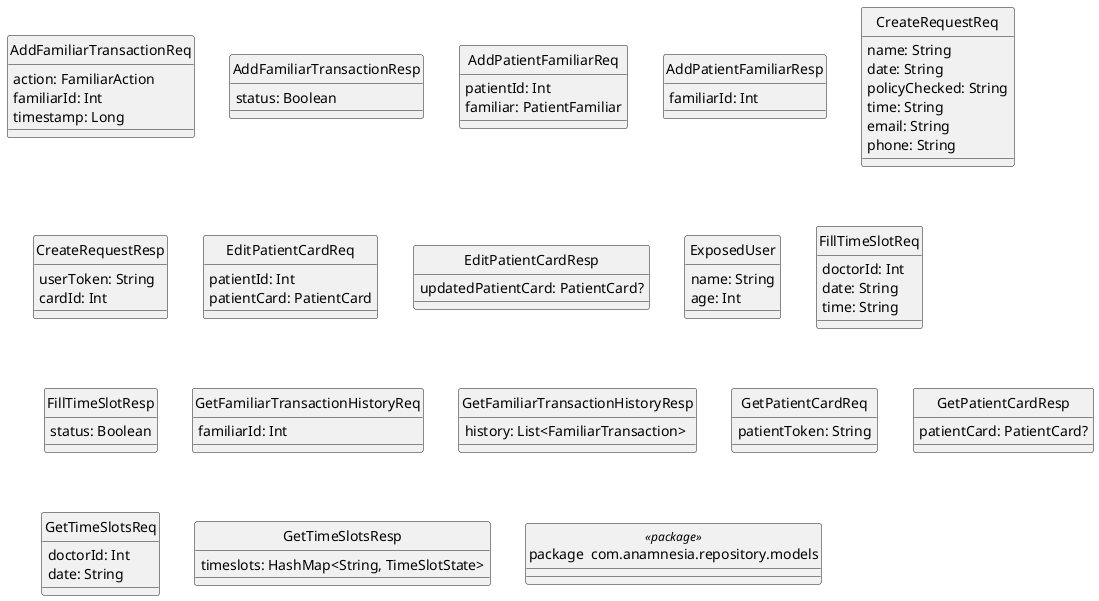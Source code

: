 @startuml

' hide the spot
hide circle

' avoid problems with angled crows feet
skinparam linetype ortho

entity  AddFamiliarTransactionReq {
   action: FamiliarAction
   familiarId: Int
   timestamp: Long
}
entity  AddFamiliarTransactionResp  {
   status: Boolean
}
entity  AddPatientFamiliarReq  {
   patientId: Int
   familiar: PatientFamiliar
}
entity  AddPatientFamiliarResp  {
   familiarId: Int
}
entity  CreateRequestReq {
   name: String
   date: String
   policyChecked: String
   time: String
   email: String
   phone: String
}
entity  CreateRequestResp  {
   userToken: String
   cardId: Int
}
entity  EditPatientCardReq {
   patientId: Int
   patientCard: PatientCard
}
entity  EditPatientCardResp {
   updatedPatientCard: PatientCard?
}
entity  ExposedUser {
   name: String
   age: Int
}
entity  FillTimeSlotReq  {
   doctorId: Int
   date: String
   time: String
}
entity  FillTimeSlotResp  {
   status: Boolean
}
entity  GetFamiliarTransactionHistoryReq{
   familiarId: Int
}
entity  GetFamiliarTransactionHistoryResp {
   history: List<FamiliarTransaction>
}
entity  GetPatientCardReq  {
   patientToken: String
}
entity  GetPatientCardResp {
   patientCard: PatientCard?
}
entity  GetTimeSlotsReq {
   doctorId: Int
   date: String
}
entity  GetTimeSlotsResp  {
   timeslots: HashMap<String, TimeSlotState>
}
class node18 as "package  com.anamnesia.repository.models" << package >>



@enduml
